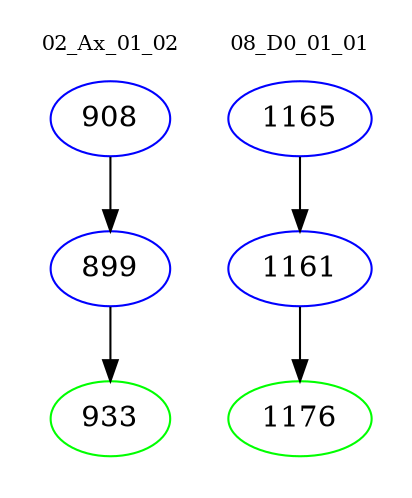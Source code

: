 digraph{
subgraph cluster_0 {
color = white
label = "02_Ax_01_02";
fontsize=10;
T0_908 [label="908", color="blue"]
T0_908 -> T0_899 [color="black"]
T0_899 [label="899", color="blue"]
T0_899 -> T0_933 [color="black"]
T0_933 [label="933", color="green"]
}
subgraph cluster_1 {
color = white
label = "08_D0_01_01";
fontsize=10;
T1_1165 [label="1165", color="blue"]
T1_1165 -> T1_1161 [color="black"]
T1_1161 [label="1161", color="blue"]
T1_1161 -> T1_1176 [color="black"]
T1_1176 [label="1176", color="green"]
}
}
